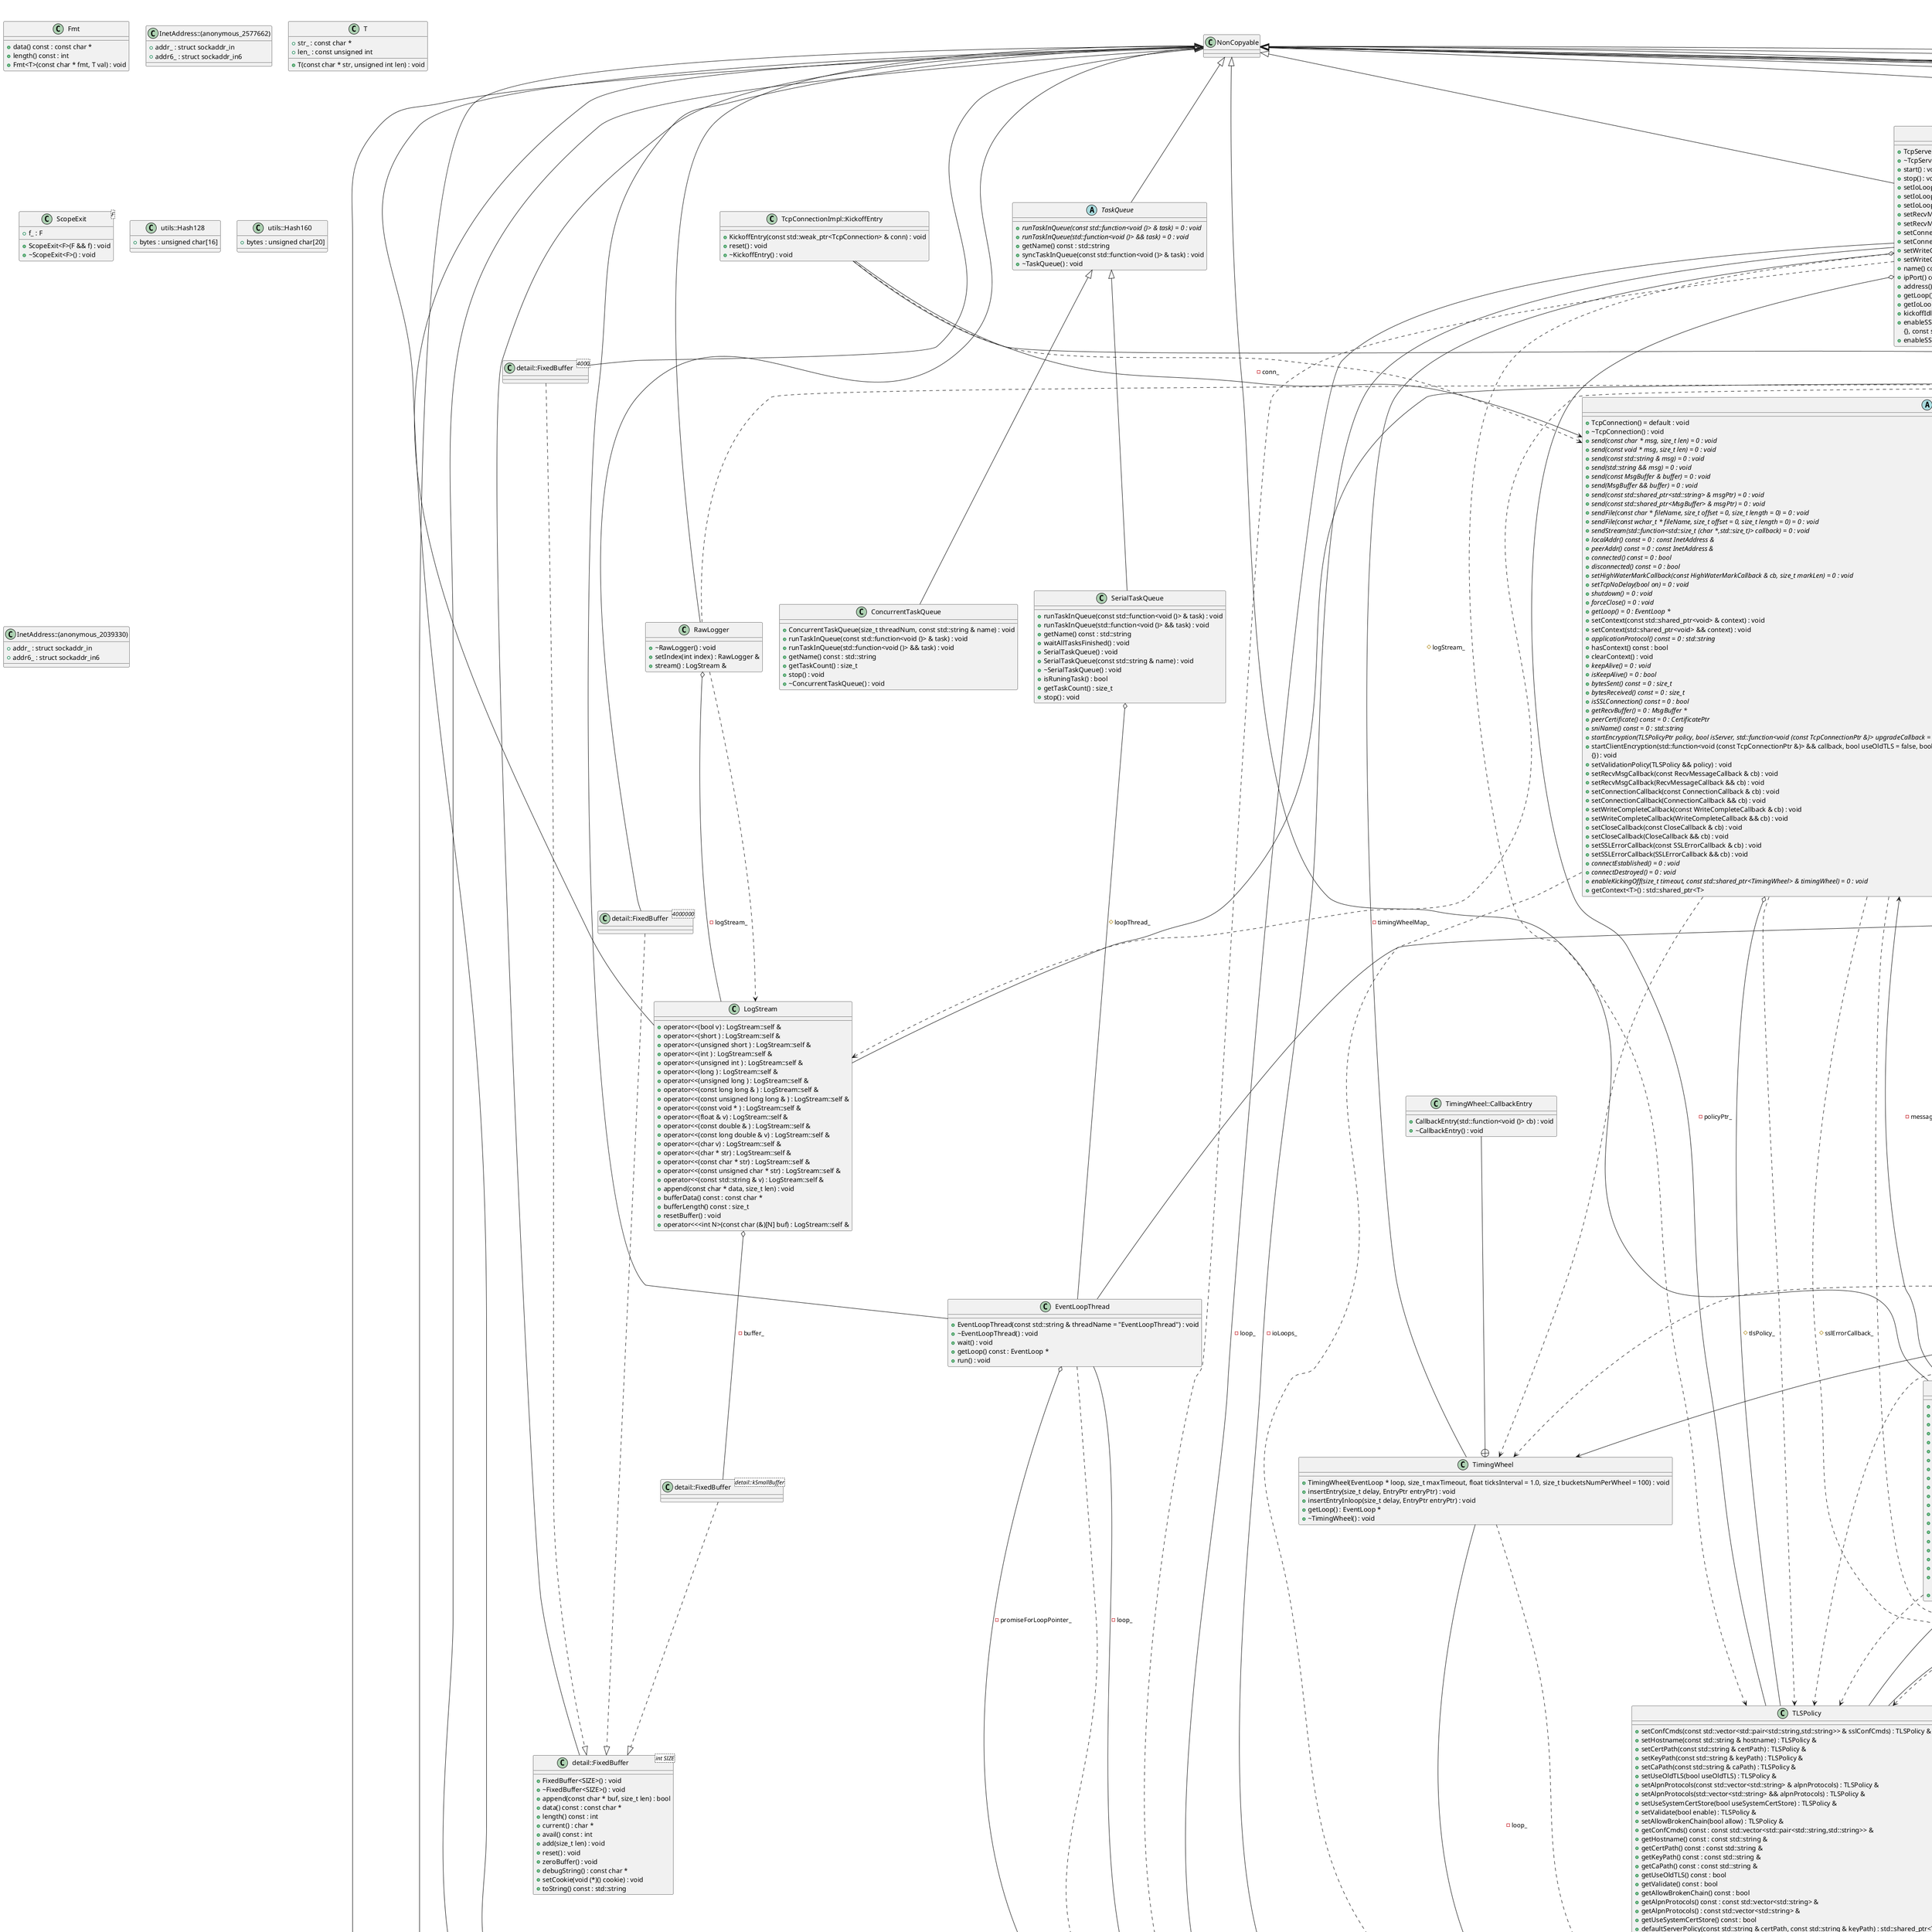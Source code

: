 @startuml
class "Date" as C_0002032009232244826154
class C_0002032009232244826154 {
+Date() : void
+Date(int64_t microSec) : void
+Date(unsigned int year, unsigned int month, unsigned int day, unsigned int hour = 0, unsigned int minute = 0, unsigned int second = 0, unsigned int microSecond = 0) : void
{static} +date() : const Date
{static} +now() : const Date
{static} +timezoneOffset() : int64_t
+after(double second) const : const Date
+roundSecond() const : const Date
+roundDay() const : const Date
+~Date() : void
+operator==(const Date & date) const : bool
+operator!=(const Date & date) const : bool
+operator<(const Date & date) const : bool
+operator>(const Date & date) const : bool
+operator>=(const Date & date) const : bool
+operator<=(const Date & date) const : bool
+microSecondsSinceEpoch() const : int64_t
+secondsSinceEpoch() const : int64_t
+tmStruct() const : struct tm
+toFormattedString(bool showMicroseconds) const : std::string
+toCustomedFormattedString(const std::string & fmtStr, bool showMicroseconds = false) const : std::string
+toFormattedStringLocal(bool showMicroseconds) const : std::string
+toCustomedFormattedStringLocal(const std::string & fmtStr, bool showMicroseconds = false) const : std::string
+toDbStringLocal() const : std::string
+toDbString() const : std::string
{static} +fromDbStringLocal(const std::string & datetime) : Date
{static} +fromDbString(const std::string & datetime) : Date
+toCustomedFormattedString(const std::string & fmtStr, char * str, size_t len) const : void
+isSameSecond(const Date & date) const : bool
+swap(Date & that) : void
}
class "InetAddress" as C_0001897340460211641725
class C_0001897340460211641725 {
+InetAddress(uint16_t port = 0, bool loopbackOnly = false, bool ipv6 = false) : void
+InetAddress(const std::string & ip, uint16_t port, bool ipv6 = false) : void
+InetAddress(const struct sockaddr_in & addr) : void
+InetAddress(const struct sockaddr_in6 & addr) : void
+family() const : sa_family_t
+toIp() const : std::string
+toIpPort() const : std::string
+toPort() const : uint16_t
+isIpV6() const : bool
+isIntranetIp() const : bool
+isLoopbackIp() const : bool
+getSockAddr() const : const struct sockaddr *
+setSockAddrInet6(const struct sockaddr_in6 & addr6) : void
+ipNetEndian() const : uint32_t
+ip6NetEndian() const : const uint32_t *
+portNetEndian() const : uint16_t
+setPortNetEndian(uint16_t port) : void
+isUnspecified() const : bool
}
class "InetAddress::()" as C_0000673025168912921705
class C_0000673025168912921705 {
+addr_ : struct sockaddr_in
+addr6_ : struct sockaddr_in6
}
class "NonCopyable" as C_0001159823987743494688
class C_0001159823987743494688 {
}
class "detail::FixedBuffer<int SIZE>" as C_0000111393647775817392
class C_0000111393647775817392 {
+FixedBuffer<SIZE>() : void
+~FixedBuffer<SIZE>() : void
+append(const char * buf, size_t len) : bool
+data() const : const char *
+length() const : int
+current() : char *
+avail() const : int
+add(size_t len) : void
+reset() : void
+zeroBuffer() : void
+debugString() : const char *
+setCookie(void (*)() cookie) : void
+toString() const : std::string
}
class "detail::FixedBuffer<detail::kSmallBuffer>" as C_0000510041652600390686
class C_0000510041652600390686 {
}
class "detail::FixedBuffer<4000>" as C_0001754247125147083756
class C_0001754247125147083756 {
}
class "detail::FixedBuffer<4000000>" as C_0001042478360162272930
class C_0001042478360162272930 {
}
class "LogStream" as C_0001930690020065325250
class C_0001930690020065325250 {
+operator<<(bool v) : LogStream::self &
+operator<<(short ) : LogStream::self &
+operator<<(unsigned short ) : LogStream::self &
+operator<<(int ) : LogStream::self &
+operator<<(unsigned int ) : LogStream::self &
+operator<<(long ) : LogStream::self &
+operator<<(unsigned long ) : LogStream::self &
+operator<<(const long long & ) : LogStream::self &
+operator<<(const unsigned long long & ) : LogStream::self &
+operator<<(const void * ) : LogStream::self &
+operator<<(float & v) : LogStream::self &
+operator<<(const double & ) : LogStream::self &
+operator<<(const long double & v) : LogStream::self &
+operator<<(char v) : LogStream::self &
+operator<<(char * str) : LogStream::self &
+operator<<(const char * str) : LogStream::self &
+operator<<(const unsigned char * str) : LogStream::self &
+operator<<(const std::string & v) : LogStream::self &
+append(const char * data, size_t len) : void
+bufferData() const : const char *
+bufferLength() const : size_t
+resetBuffer() : void
+operator<<<int N>(const char (&)[N] buf) : LogStream::self &
}
class "Fmt" as C_0002131890502232898697
class C_0002131890502232898697 {
+data() const : const char *
+length() const : int
+Fmt<T>(const char * fmt, T val) : void
}
class "Logger" as C_0002053752992472264214
class C_0002053752992472264214 {
+Logger(Logger::SourceFile file, int line) : void
+Logger(Logger::SourceFile file, int line, Logger::LogLevel level) : void
+Logger(Logger::SourceFile file, int line, bool isSysErr) : void
+Logger(Logger::SourceFile file, int line, Logger::LogLevel level, const char * func) : void
+Logger() : void
+Logger(Logger::LogLevel level) : void
+Logger(bool isSysErr) : void
+~Logger() : void
+setIndex(int index) : Logger &
+stream() : LogStream &
{static} +setOutputFunction(std::function<void (const char *,const uint64_t)> outputFunc, std::function<void ()> flushFunc, int index = -1) : void
{static} +setLogLevel(Logger::LogLevel level) : void
{static} +logLevel() : Logger::LogLevel
{static} +displayLocalTime() : bool
{static} +setDisplayLocalTime(bool showLocalTime) : void
}
enum "Logger::LogLevel" as C_0002131283840621188296
enum C_0002131283840621188296 {
kTrace
kDebug
kInfo
kWarn
kError
kFatal
kNumberOfLogLevels
}
class "Logger::SourceFile" as C_0000979080797342806546
class C_0000979080797342806546 {
+SourceFile(const char * filename = nullptr) : void
+SourceFile<int N>(const char (&)[N] arr) : void
+data_ : const char *
+size_ : int
}
class "RawLogger" as C_0000716430590791918928
class C_0000716430590791918928 {
+~RawLogger() : void
+setIndex(int index) : RawLogger &
+stream() : LogStream &
}
class "MpscQueue<T>" as C_0000912667184903365399
class C_0000912667184903365399 {
+MpscQueue<T>() : void
+~MpscQueue<T>() : void
+enqueue(T && input) : void
+enqueue(const T & input) : void
+dequeue(T & output) : bool
+empty() : bool
}
class "MpscQueue::BufferNode" as C_0000223701637084171141
class C_0000223701637084171141 {
+BufferNode() = default : void
+BufferNode(const T & data) : void
+BufferNode(T && data) : void
+dataPtr_ : T *
+next_ : std::atomic<BufferNode *>
}
class "MpscQueue<std::function<void()>>" as C_0002185746167032660910
class C_0002185746167032660910 {
}
class "EventLoop" as C_0001390130774830223499
class C_0001390130774830223499 {
+EventLoop() : void
+~EventLoop() : void
+loop() : void
+quit() : void
+assertInLoopThread() : void
+resetTimerQueue() : void
+resetAfterFork() : void
+isInLoopThread() const : bool
{static} +getEventLoopOfCurrentThread() : EventLoop *
+queueInLoop(const Func & f) : void
+queueInLoop(Func && f) : void
+runAt(const Date & time, const Func & cb) : TimerId
+runAt(const Date & time, Func && cb) : TimerId
+runAfter(double delay, const Func & cb) : TimerId
+runAfter(double delay, Func && cb) : TimerId
+runAfter(const std::chrono::duration<double> & delay, const Func & cb) : TimerId
+runAfter(const std::chrono::duration<double> & delay, Func && cb) : TimerId
+runEvery(double interval, const Func & cb) : TimerId
+runEvery(double interval, Func && cb) : TimerId
+runEvery(const std::chrono::duration<double> & interval, const Func & cb) : TimerId
+runEvery(const std::chrono::duration<double> & interval, Func && cb) : TimerId
+invalidateTimer(TimerId id) : void
+moveToCurrentThread() : void
+updateChannel(Channel * chl) : void
+removeChannel(Channel * chl) : void
+index() : size_t
+setIndex(size_t index) : void
+isRunning() : bool
+isCallingFunctions() : bool
+runOnQuit(Func && cb) : void
+runOnQuit(const Func & cb) : void
+runInLoop<Functor>(Functor && f) : void
}
class "EventLoopThread" as C_0001280612521485369958
class C_0001280612521485369958 {
+EventLoopThread(const std::string & threadName = "EventLoopThread") : void
+~EventLoopThread() : void
+wait() : void
+getLoop() const : EventLoop *
+run() : void
}
class "EventLoopThreadPool" as C_0002061035340998974559
class C_0002061035340998974559 {
+EventLoopThreadPool() : void
+EventLoopThreadPool(size_t threadNum, const std::string & name = "EventLoopThreadPool") : void
+start() : void
+wait() : void
+size() : size_t
+getNextLoop() : EventLoop *
+getLoop(size_t id) : EventLoop *
+getLoops() const : std::vector<EventLoop *>
}
class "InetAddress::(anonymous_2577662)" as C_0001189407896771082466
class C_0001189407896771082466 {
+addr_ : struct sockaddr_in
+addr6_ : struct sockaddr_in6
}
class "MsgBuffer" as C_0001289495020269537351
class C_0001289495020269537351 {
+MsgBuffer(size_t len = kBufferDefaultLength) : void
+peek() const : const char *
+beginWrite() const : const char *
+beginWrite() : char *
+peekInt8() const : uint8_t
+peekInt16() const : uint16_t
+peekInt32() const : uint32_t
+peekInt64() const : uint64_t
+read(size_t len) : std::string
+readInt8() : uint8_t
+readInt16() : uint16_t
+readInt32() : uint32_t
+readInt64() : uint64_t
+swap(MsgBuffer & buf) : void
+readableBytes() const : size_t
+writableBytes() const : size_t
+append(const MsgBuffer & buf) : void
+append(const char * buf, size_t len) : void
+append(const std::string & buf) : void
+appendInt8(const uint8_t b) : void
+appendInt16(const uint16_t s) : void
+appendInt32(const uint32_t i) : void
+appendInt64(const uint64_t l) : void
+addInFront(const char * buf, size_t len) : void
+addInFrontInt8(const uint8_t b) : void
+addInFrontInt16(const uint16_t s) : void
+addInFrontInt32(const uint32_t i) : void
+addInFrontInt64(const uint64_t l) : void
+retrieveAll() : void
+retrieve(size_t len) : void
+readFd(int fd, int * retErrno) : ssize_t
+retrieveUntil(const char * end) : void
+findCRLF() const : const char *
+ensureWritableBytes(size_t len) : void
+hasWritten(size_t len) : void
+unwrite(size_t offset) : void
+operator[](size_t offset) const : const char &
+operator[](size_t offset) : char &
+append<int N>(const char (&)[N] buf) : void
}
enum "SSLError" as C_0000434245188016003403
enum C_0000434245188016003403 {
kSSLHandshakeError
kSSLInvalidCertificate
kSSLProtocolError
}
abstract "Certificate" as C_0001660397537883119469
abstract C_0001660397537883119469 {
+~Certificate() = default : void
{abstract} +sha1Fingerprint() const = 0 : std::string
{abstract} +sha256Fingerprint() const = 0 : std::string
{abstract} +pem() const = 0 : std::string
}
class "TLSPolicy" as C_0002100370281243872283
class C_0002100370281243872283 {
+setConfCmds(const std::vector<std::pair<std::string,std::string>> & sslConfCmds) : TLSPolicy &
+setHostname(const std::string & hostname) : TLSPolicy &
+setCertPath(const std::string & certPath) : TLSPolicy &
+setKeyPath(const std::string & keyPath) : TLSPolicy &
+setCaPath(const std::string & caPath) : TLSPolicy &
+setUseOldTLS(bool useOldTLS) : TLSPolicy &
+setAlpnProtocols(const std::vector<std::string> & alpnProtocols) : TLSPolicy &
+setAlpnProtocols(std::vector<std::string> && alpnProtocols) : TLSPolicy &
+setUseSystemCertStore(bool useSystemCertStore) : TLSPolicy &
+setValidate(bool enable) : TLSPolicy &
+setAllowBrokenChain(bool allow) : TLSPolicy &
+getConfCmds() const : const std::vector<std::pair<std::string,std::string>> &
+getHostname() const : const std::string &
+getCertPath() const : const std::string &
+getKeyPath() const : const std::string &
+getCaPath() const : const std::string &
+getUseOldTLS() const : bool
+getValidate() const : bool
+getAllowBrokenChain() const : bool
+getAlpnProtocols() const : const std::vector<std::string> &
+getAlpnProtocols() : const std::vector<std::string> &
+getUseSystemCertStore() const : bool
{static} +defaultServerPolicy(const std::string & certPath, const std::string & keyPath) : std::shared_ptr<TLSPolicy>
{static} +defaultClientPolicy(const std::string & hostname = "") : std::shared_ptr<TLSPolicy>
}
abstract "TcpConnection" as C_0002230624932100089526
abstract C_0002230624932100089526 {
+TcpConnection() = default : void
+~TcpConnection() : void
{abstract} +send(const char * msg, size_t len) = 0 : void
{abstract} +send(const void * msg, size_t len) = 0 : void
{abstract} +send(const std::string & msg) = 0 : void
{abstract} +send(std::string && msg) = 0 : void
{abstract} +send(const MsgBuffer & buffer) = 0 : void
{abstract} +send(MsgBuffer && buffer) = 0 : void
{abstract} +send(const std::shared_ptr<std::string> & msgPtr) = 0 : void
{abstract} +send(const std::shared_ptr<MsgBuffer> & msgPtr) = 0 : void
{abstract} +sendFile(const char * fileName, size_t offset = 0, size_t length = 0) = 0 : void
{abstract} +sendFile(const wchar_t * fileName, size_t offset = 0, size_t length = 0) = 0 : void
{abstract} +sendStream(std::function<std::size_t (char *,std::size_t)> callback) = 0 : void
{abstract} +localAddr() const = 0 : const InetAddress &
{abstract} +peerAddr() const = 0 : const InetAddress &
{abstract} +connected() const = 0 : bool
{abstract} +disconnected() const = 0 : bool
{abstract} +setHighWaterMarkCallback(const HighWaterMarkCallback & cb, size_t markLen) = 0 : void
{abstract} +setTcpNoDelay(bool on) = 0 : void
{abstract} +shutdown() = 0 : void
{abstract} +forceClose() = 0 : void
{abstract} +getLoop() = 0 : EventLoop *
+setContext(const std::shared_ptr<void> & context) : void
+setContext(std::shared_ptr<void> && context) : void
{abstract} +applicationProtocol() const = 0 : std::string
+hasContext() const : bool
+clearContext() : void
{abstract} +keepAlive() = 0 : void
{abstract} +isKeepAlive() = 0 : bool
{abstract} +bytesSent() const = 0 : size_t
{abstract} +bytesReceived() const = 0 : size_t
{abstract} +isSSLConnection() const = 0 : bool
{abstract} +getRecvBuffer() = 0 : MsgBuffer *
{abstract} +peerCertificate() const = 0 : CertificatePtr
{abstract} +sniName() const = 0 : std::string
{abstract} +startEncryption(TLSPolicyPtr policy, bool isServer, std::function<void (const TcpConnectionPtr &)> upgradeCallback = nullptr) = 0 : void
+startClientEncryption(std::function<void (const TcpConnectionPtr &)> && callback, bool useOldTLS = false, bool validateCert = true, const std::string & hostname = "", const std::vector<std::pair<std::string,std::string>> & sslConfCmds = =
            {}) : void
+setValidationPolicy(TLSPolicy && policy) : void
+setRecvMsgCallback(const RecvMessageCallback & cb) : void
+setRecvMsgCallback(RecvMessageCallback && cb) : void
+setConnectionCallback(const ConnectionCallback & cb) : void
+setConnectionCallback(ConnectionCallback && cb) : void
+setWriteCompleteCallback(const WriteCompleteCallback & cb) : void
+setWriteCompleteCallback(WriteCompleteCallback && cb) : void
+setCloseCallback(const CloseCallback & cb) : void
+setCloseCallback(CloseCallback && cb) : void
+setSSLErrorCallback(const SSLErrorCallback & cb) : void
+setSSLErrorCallback(SSLErrorCallback && cb) : void
{abstract} +connectEstablished() = 0 : void
{abstract} +connectDestroyed() = 0 : void
{abstract} +enableKickingOff(size_t timeout, const std::shared_ptr<TimingWheel> & timingWheel) = 0 : void
+getContext<T>() : std::shared_ptr<T>
}
class "TimingWheel" as C_0000964465843177067305
class C_0000964465843177067305 {
+TimingWheel(EventLoop * loop, size_t maxTimeout, float ticksInterval = 1.0, size_t bucketsNumPerWheel = 100) : void
+insertEntry(size_t delay, EntryPtr entryPtr) : void
+insertEntryInloop(size_t delay, EntryPtr entryPtr) : void
+getLoop() : EventLoop *
+~TimingWheel() : void
}
class "TimingWheel::CallbackEntry" as C_0002013739811805694444
class C_0002013739811805694444 {
+CallbackEntry(std::function<void ()> cb) : void
+~CallbackEntry() : void
}
class "TcpServer" as C_0001423170502760786790
class C_0001423170502760786790 {
+TcpServer(EventLoop * loop, const InetAddress & address, std::string name, bool reUseAddr = true, bool reUsePort = true) : void
+~TcpServer() : void
+start() : void
+stop() : void
+setIoLoopNum(size_t num) : void
+setIoLoopThreadPool(const std::shared_ptr<EventLoopThreadPool> & pool) : void
+setIoLoops(const std::vector<EventLoop *> & ioLoops) : void
+setRecvMessageCallback(const RecvMessageCallback & cb) : void
+setRecvMessageCallback(RecvMessageCallback && cb) : void
+setConnectionCallback(const ConnectionCallback & cb) : void
+setConnectionCallback(ConnectionCallback && cb) : void
+setWriteCompleteCallback(const WriteCompleteCallback & cb) : void
+setWriteCompleteCallback(WriteCompleteCallback && cb) : void
+name() const : const std::string &
+ipPort() const : std::string
+address() const : const InetAddress &
+getLoop() const : EventLoop *
+getIoLoops() const : std::vector<EventLoop *>
+kickoffIdleConnections(size_t timeout) : void
+enableSSL(const std::string & certPath, const std::string & keyPath, bool useOldTLS = false, const std::vector<std::pair<std::string,std::string>> & sslConfCmds = =
            {}, const std::string & caPath = "") : void
+enableSSL(TLSPolicyPtr policy) : void
}
class "TcpServer::IgnoreSigPipe" as C_0001489562721151066050
class C_0001489562721151066050 {
+IgnoreSigPipe() : void
}
class "Socket" as C_0000971024972307079851
class C_0000971024972307079851 {
{static} +createNonblockingSocketOrDie(int family) : int
{static} +getSocketError(int sockfd) : int
{static} +connect(int sockfd, const InetAddress & addr) : int
{static} +isSelfConnect(int sockfd) : bool
+Socket(int sockfd) : void
+~Socket() : void
+bindAddress(const InetAddress & localaddr) : void
+listen() : void
+accept(InetAddress * peeraddr) : int
+closeWrite() : void
+read(char * buffer, uint64_t len) : int
+fd() : int
{static} +getLocalAddr(int sockfd) : struct sockaddr_in6
{static} +getPeerAddr(int sockfd) : struct sockaddr_in6
+setTcpNoDelay(bool on) : void
+setReuseAddr(bool on) : void
+setReusePort(bool on) : void
+setKeepAlive(bool on) : void
+getSocketError() : int
{static} +setNonBlockAndCloseOnExec(int sockfd) : void
}
class "Channel" as C_0000764690828649606524
class C_0000764690828649606524 {
+Channel(EventLoop * loop, int fd) : void
+setReadCallback(const Channel::EventCallback & cb) : void
+setReadCallback(Channel::EventCallback && cb) : void
+setWriteCallback(const Channel::EventCallback & cb) : void
+setWriteCallback(Channel::EventCallback && cb) : void
+setCloseCallback(const Channel::EventCallback & cb) : void
+setCloseCallback(Channel::EventCallback && cb) : void
+setErrorCallback(const Channel::EventCallback & cb) : void
+setErrorCallback(Channel::EventCallback && cb) : void
+setEventCallback(const Channel::EventCallback & cb) : void
+setEventCallback(Channel::EventCallback && cb) : void
+fd() const : int
+events() const : int
+revents() const : int
+isNoneEvent() const : bool
+disableAll() : void
+remove() : void
+ownerLoop() : EventLoop *
+enableReading() : void
+disableReading() : void
+enableWriting() : void
+disableWriting() : void
+isWriting() const : bool
+isReading() const : bool
+updateEvents(int events) : void
+tie(const std::shared_ptr<void> & obj) : void
{static} +kNoneEvent : const int
{static} +kReadEvent : const int
{static} +kWriteEvent : const int
}
class "Acceptor" as C_0000184886692180276257
class C_0000184886692180276257 {
+Acceptor(EventLoop * loop, const InetAddress & addr, bool reUseAddr = true, bool reUsePort = true) : void
+~Acceptor() : void
+addr() const : const InetAddress &
+setNewConnectionCallback(const NewConnectionCallback & cb) : void
+listen() : void
}
abstract "TLSProvider" as C_0000464040622375950341
abstract C_0000464040622375950341 {
+TLSProvider(TcpConnection * conn, TLSPolicyPtr policy, SSLContextPtr ctx) : void
+~TLSProvider() = default : void
{abstract} +recvData(MsgBuffer * buffer) = 0 : void
{abstract} +sendData(const char * ptr, size_t size) = 0 : ssize_t
{abstract} +close() = 0 : void
{abstract} +startEncryption() = 0 : void
+sendBufferedData() : bool
+getBufferedData() : MsgBuffer &
+appendToWriteBuffer(const char * ptr, size_t size) : void
+setWriteCallback(TLSProvider::WriteCallback cb) : void
+setErrorCallback(TLSProvider::ErrorCallback cb) : void
+setHandshakeCallback(TLSProvider::HandshakeCallback cb) : void
+setMessageCallback(TLSProvider::MessageCallback cb) : void
+setCloseCallback(TLSProvider::CloseCallback cb) : void
+getRecvBuffer() : MsgBuffer &
+peerCertificate() const : const CertificatePtr &
+applicationProtocol() const : const std::string &
+sniName() const : const std::string &
}
class "TcpConnectionImpl" as C_0000920759514274339356
class C_0000920759514274339356 {
+TcpConnectionImpl(EventLoop * loop, int socketfd, const InetAddress & localAddr, const InetAddress & peerAddr, TLSPolicyPtr policy = nullptr, SSLContextPtr ctx = nullptr) : void
+~TcpConnectionImpl() : void
+send(const char * msg, size_t len) : void
+send(const void * msg, size_t len) : void
+send(const std::string & msg) : void
+send(std::string && msg) : void
+send(const MsgBuffer & buffer) : void
+send(MsgBuffer && buffer) : void
+send(const std::shared_ptr<std::string> & msgPtr) : void
+send(const std::shared_ptr<MsgBuffer> & msgPtr) : void
+sendFile(const char * fileName, size_t offset = 0, size_t length = 0) : void
+sendFile(const wchar_t * fileName, size_t offset = 0, size_t length = 0) : void
+sendStream(std::function<std::size_t (char *,std::size_t)> callback) : void
+localAddr() const : const InetAddress &
+peerAddr() const : const InetAddress &
+connected() const : bool
+disconnected() const : bool
+setHighWaterMarkCallback(const HighWaterMarkCallback & cb, size_t markLen) : void
+keepAlive() : void
+isKeepAlive() : bool
+setTcpNoDelay(bool on) : void
+shutdown() : void
+forceClose() : void
+getLoop() : EventLoop *
+bytesSent() const : size_t
+bytesReceived() const : size_t
+isSSLConnection() const : bool
+connectEstablished() : void
+connectDestroyed() : void
+getRecvBuffer() : MsgBuffer *
+applicationProtocol() const : std::string
+peerCertificate() const : CertificatePtr
+sniName() const : std::string
+startEncryption(TLSPolicyPtr policy, bool isServer, std::function<void (const TcpConnectionPtr &)> upgradeCallback = nullptr) : void
+enableKickingOff(size_t timeout, const std::shared_ptr<TimingWheel> & timingWheel) : void
}
class "TcpConnectionImpl::KickoffEntry" as C_0002266895444343633259
class C_0002266895444343633259 {
+KickoffEntry(const std::weak_ptr<TcpConnection> & conn) : void
+reset() : void
+~KickoffEntry() : void
}
class "TcpConnectionImpl::BufferNode" as C_0001029063960859366412
class C_0001029063960859366412 {
+isFile() const : bool
+~BufferNode() : void
+sendFd_ : int
+offset_ : off_t
+fileBytesToSend_ : ssize_t
+streamCallback_ : std::function<std::size_t (char *,std::size_t)>
+nDataWritten_ : std::size_t
+msgBuffer_ : std::shared_ptr<MsgBuffer>
+closeConnection_ : bool
}
enum "TcpConnectionImpl::ConnStatus" as C_0001727349338344491225
enum C_0001727349338344491225 {
Disconnected
Connecting
Connected
Disconnecting
}
abstract "Poller" as C_0000300034150397884642
abstract C_0000300034150397884642 {
+Poller(EventLoop * loop) : void
+~Poller() : void
+assertInLoopThread() : void
{abstract} +poll(int timeoutMs, ChannelList * activeChannels) = 0 : void
{abstract} +updateChannel(Channel * channel) = 0 : void
{abstract} +removeChannel(Channel * channel) = 0 : void
+resetAfterFork() : void
{static} +newPoller(EventLoop * loop) : Poller *
}
class "TimerQueue" as C_0000607400095182694101
class C_0000607400095182694101 {
+TimerQueue(EventLoop * loop) : void
+~TimerQueue() : void
+addTimer(const TimerCallback & cb, const TimePoint & when, const TimeInterval & interval) : TimerId
+addTimer(TimerCallback && cb, const TimePoint & when, const TimeInterval & interval) : TimerId
+addTimerInLoop(const TimerPtr & timer) : void
+invalidateTimer(TimerId id) : void
+reset() : void
}
class "SSLContext" as C_0000626107303889580949
class C_0000626107303889580949 {
}
class "T" as C_0000394452884449343416
class C_0000394452884449343416 {
+T(const char * str, unsigned int len) : void
+str_ : const char *
+len_ : const unsigned int
}
class "Timer" as C_0002026475275429760163
class C_0002026475275429760163 {
+Timer(const TimerCallback & cb, const TimePoint & when, const TimeInterval & interval) : void
+Timer(TimerCallback && cb, const TimePoint & when, const TimeInterval & interval) : void
+~Timer() : void
+run() const : void
+restart(const TimePoint & now) : void
+operator<(const Timer & t) const : bool
+operator>(const Timer & t) const : bool
+when() const : const TimePoint &
+isRepeat() : bool
+id() : TimerId
}
class "TimerPtrComparer" as C_0000157340721173102239
class C_0000157340721173102239 {
+operator()(const TimerPtr & x, const TimerPtr & y) const : bool
}
class "ScopeExit<F>" as C_0000026148367911088234
class C_0000026148367911088234 {
+ScopeExit<F>(F && f) : void
+~ScopeExit<F>() : void
+f_ : F
}
abstract "TaskQueue" as C_0000684873245997977544
abstract C_0000684873245997977544 {
{abstract} +runTaskInQueue(const std::function<void ()> & task) = 0 : void
{abstract} +runTaskInQueue(std::function<void ()> && task) = 0 : void
+getName() const : std::string
+syncTaskInQueue(const std::function<void ()> & task) : void
+~TaskQueue() : void
}
class "ConcurrentTaskQueue" as C_0000295101274428145462
class C_0000295101274428145462 {
+ConcurrentTaskQueue(size_t threadNum, const std::string & name) : void
+runTaskInQueue(const std::function<void ()> & task) : void
+runTaskInQueue(std::function<void ()> && task) : void
+getName() const : std::string
+getTaskCount() : size_t
+stop() : void
+~ConcurrentTaskQueue() : void
}
class "AsyncFileLogger" as C_0000630185754256426097
class C_0000630185754256426097 {
+output(const char * msg, const uint64_t len) : void
+flush() : void
+startLogging() : void
+setFileSizeLimit(uint64_t limit) : void
+setFileName(const std::string & baseName, const std::string & extName = ".log", const std::string & path = "./") : void
+~AsyncFileLogger() : void
+AsyncFileLogger() : void
}
class "AsyncFileLogger::LoggerFile" as C_0001453238540802541239
class C_0001453238540802541239 {
+LoggerFile(const std::string & filePath, const std::string & fileBaseName, const std::string & fileExtName) : void
+~LoggerFile() : void
+writeLog(const StringPtr buf) : void
+getLength() : uint64_t
+operator bool() const : bool
+flush() : void
}
class "utils::Hash128" as C_0001166594284895168875
class C_0001166594284895168875 {
+bytes : unsigned char[16]
}
class "utils::Hash160" as C_0001016092423778930091
class C_0001016092423778930091 {
+bytes : unsigned char[20]
}
class "utils::Hash256" as C_0000080756732781028581
class C_0000080756732781028581 {
+bytes : unsigned char[32]
}
class "utils::RngState" as C_0000195316585713148470
class C_0000195316585713148470 {
+secret : utils::Hash256
+prev : utils::Hash256
+time : int64_t
+counter : uint64_t
}
class "SerialTaskQueue" as C_0000634031134969193198
class C_0000634031134969193198 {
+runTaskInQueue(const std::function<void ()> & task) : void
+runTaskInQueue(std::function<void ()> && task) : void
+getName() const : std::string
+waitAllTasksFinished() : void
+SerialTaskQueue() : void
+SerialTaskQueue(const std::string & name) : void
+~SerialTaskQueue() : void
+isRuningTask() : bool
+getTaskCount() : size_t
+stop() : void
}
class "InetAddress::(anonymous_2039330)" as C_0000089957972753266749
class C_0000089957972753266749 {
+addr_ : struct sockaddr_in
+addr6_ : struct sockaddr_in6
}
class "TcpClient" as C_0001156367011091191681
class C_0001156367011091191681 {
+TcpClient(EventLoop * loop, const InetAddress & serverAddr, const std::string & nameArg) : void
+~TcpClient() : void
+connect() : void
+disconnect() : void
+stop() : void
+connection() const : TcpConnectionPtr
+getLoop() const : EventLoop *
+retry() const : bool
+enableRetry() : void
+name() const : const std::string &
+setConnectionCallback(const ConnectionCallback & cb) : void
+setConnectionCallback(ConnectionCallback && cb) : void
+setConnectionErrorCallback(const ConnectionErrorCallback & cb) : void
+setMessageCallback(const RecvMessageCallback & cb) : void
+setMessageCallback(RecvMessageCallback && cb) : void
+setWriteCompleteCallback(const WriteCompleteCallback & cb) : void
+setWriteCompleteCallback(WriteCompleteCallback && cb) : void
+setSSLErrorCallback(const SSLErrorCallback & cb) : void
+setSSLErrorCallback(SSLErrorCallback && cb) : void
+enableSSL(bool useOldTLS = false, bool validateCert = true, std::string hostname = "", const std::vector<std::pair<std::string,std::string>> & sslConfCmds = =
            {}, const std::string & certPath = "", const std::string & keyPath = "", const std::string & caPath = "") : void
+enableSSL(TLSPolicyPtr policy) : void
}
class "TcpClient::IgnoreSigPipe" as C_0001278908569830571044
class C_0001278908569830571044 {
+IgnoreSigPipe() : void
}
class "Connector" as C_0001706043459252151324
class C_0001706043459252151324 {
+Connector(EventLoop * loop, const InetAddress & addr, bool retry = true) : void
+Connector(EventLoop * loop, InetAddress && addr, bool retry = true) : void
+~Connector() : void
+setNewConnectionCallback(const Connector::NewConnectionCallback & cb) : void
+setNewConnectionCallback(Connector::NewConnectionCallback && cb) : void
+setErrorCallback(const Connector::ConnectionErrorCallback & cb) : void
+setErrorCallback(Connector::ConnectionErrorCallback && cb) : void
+serverAddress() const : const InetAddress &
+start() : void
+restart() : void
+stop() : void
}
enum "Connector::Status" as C_0000000982196670174162
enum C_0000000982196670174162 {
Disconnected
Connecting
Connected
}
C_0001897340460211641725 o-- C_0000673025168912921705
C_0001159823987743494688 <|-- C_0000111393647775817392
C_0000510041652600390686 ..|> C_0000111393647775817392
C_0001754247125147083756 ..|> C_0000111393647775817392
C_0001159823987743494688 <|-- C_0001754247125147083756
C_0001042478360162272930 ..|> C_0000111393647775817392
C_0001159823987743494688 <|-- C_0001042478360162272930
C_0001930690020065325250 o-- C_0000510041652600390686 : -buffer_
C_0001159823987743494688 <|-- C_0001930690020065325250
C_0002053752992472264214 ..> C_0001930690020065325250
C_0002053752992472264214 o-- C_0001930690020065325250 : #logStream_
C_0002053752992472264214 o-- C_0002032009232244826154 : #date_
C_0002053752992472264214 <.. C_0000716430590791918928 : +<<friend>>
C_0001159823987743494688 <|-- C_0002053752992472264214
C_0002131283840621188296 --+ C_0002053752992472264214
C_0000979080797342806546 --+ C_0002053752992472264214
C_0000716430590791918928 ..> C_0001930690020065325250
C_0000716430590791918928 o-- C_0001930690020065325250 : -logStream_
C_0001159823987743494688 <|-- C_0000716430590791918928
C_0001159823987743494688 <|-- C_0000912667184903365399
C_0000223701637084171141 --+ C_0000912667184903365399
C_0002185746167032660910 ..|> C_0000912667184903365399
C_0001390130774830223499 ..> C_0002032009232244826154
C_0001390130774830223499 ..> C_0000764690828649606524
C_0001390130774830223499 o-- C_0000300034150397884642 : -poller_
C_0001390130774830223499 --> C_0000764690828649606524 : -activeChannels_
C_0001390130774830223499 --> C_0000764690828649606524 : -currentActiveChannel_
C_0001390130774830223499 o-- C_0002185746167032660910 : -funcs_
C_0001390130774830223499 o-- C_0000607400095182694101 : -timerQueue_
C_0001390130774830223499 o-- C_0002185746167032660910 : -funcsOnQuit_
C_0001390130774830223499 o-- C_0000764690828649606524 : -wakeupChannelPtr_
C_0001390130774830223499 --> C_0001390130774830223499 : -threadLocalLoopPtr_
C_0001159823987743494688 <|-- C_0001390130774830223499
C_0001280612521485369958 ..> C_0001390130774830223499
C_0001280612521485369958 --> C_0001390130774830223499 : -loop_
C_0001280612521485369958 o-- C_0001390130774830223499 : -promiseForLoopPointer_
C_0001159823987743494688 <|-- C_0001280612521485369958
C_0002061035340998974559 ..> C_0001390130774830223499
C_0002061035340998974559 o-- C_0001280612521485369958 : -loopThreadVector_
C_0001159823987743494688 <|-- C_0002061035340998974559
C_0002230624932100089526 ..> C_0001289495020269537351
C_0002230624932100089526 ..> C_0001897340460211641725
C_0002230624932100089526 ..> C_0001390130774830223499
C_0002230624932100089526 ..> C_0001660397537883119469
C_0002230624932100089526 ..> C_0002100370281243872283
C_0002230624932100089526 ..> C_0000434245188016003403
C_0002230624932100089526 ..> C_0000964465843177067305
C_0002230624932100089526 --> C_0002230624932100089526 : #recvMsgCallback_
C_0002230624932100089526 --> C_0001289495020269537351 : #recvMsgCallback_
C_0002230624932100089526 --> C_0002230624932100089526 : #connectionCallback_
C_0002230624932100089526 --> C_0002230624932100089526 : #closeCallback_
C_0002230624932100089526 --> C_0002230624932100089526 : #writeCompleteCallback_
C_0002230624932100089526 --> C_0002230624932100089526 : #highWaterMarkCallback_
C_0002230624932100089526 ..> C_0000434245188016003403 : #sslErrorCallback_
C_0002230624932100089526 o-- C_0002100370281243872283 : #tlsPolicy_
C_0002230624932100089526 <.. C_0001156367011091191681 : +<<friend>>
C_0002230624932100089526 <.. C_0000920759514274339356 : +<<friend>>
C_0002230624932100089526 <.. C_0001423170502760786790 : +<<friend>>
C_0000964465843177067305 ..> C_0001390130774830223499
C_0000964465843177067305 --> C_0001390130774830223499 : -loop_
C_0002013739811805694444 --+ C_0000964465843177067305
C_0001423170502760786790 ..> C_0001390130774830223499
C_0001423170502760786790 ..> C_0001897340460211641725
C_0001423170502760786790 ..> C_0002061035340998974559
C_0001423170502760786790 ..> C_0002230624932100089526
C_0001423170502760786790 ..> C_0001289495020269537351
C_0001423170502760786790 ..> C_0002100370281243872283
C_0001423170502760786790 --> C_0001390130774830223499 : -loop_
C_0001423170502760786790 o-- C_0000184886692180276257 : -acceptorPtr_
C_0001423170502760786790 o-- C_0002230624932100089526 : -connSet_
C_0001423170502760786790 --> C_0002230624932100089526 : -recvMessageCallback_
C_0001423170502760786790 --> C_0001289495020269537351 : -recvMessageCallback_
C_0001423170502760786790 --> C_0002230624932100089526 : -connectionCallback_
C_0001423170502760786790 --> C_0002230624932100089526 : -writeCompleteCallback_
C_0001423170502760786790 o-- C_0000964465843177067305 : -timingWheelMap_
C_0001423170502760786790 --> C_0002061035340998974559 : -loopPoolPtr_
C_0001423170502760786790 --> C_0001390130774830223499 : -ioLoops_
C_0001423170502760786790 o-- C_0002100370281243872283 : -policyPtr_
C_0001423170502760786790 o-- C_0000626107303889580949 : -sslContextPtr_
C_0001159823987743494688 <|-- C_0001423170502760786790
C_0001489562721151066050 --+ C_0001423170502760786790
C_0000971024972307079851 ..> C_0001897340460211641725
C_0001159823987743494688 <|-- C_0000971024972307079851
C_0000764690828649606524 ..> C_0001390130774830223499
C_0000764690828649606524 --> C_0001390130774830223499 : -loop_
C_0000764690828649606524 <.. C_0001390130774830223499 : +<<friend>>
C_0001159823987743494688 <|-- C_0000764690828649606524
C_0000184886692180276257 ..> C_0001390130774830223499
C_0000184886692180276257 ..> C_0001897340460211641725
C_0000184886692180276257 o-- C_0000971024972307079851 : #sock_
C_0000184886692180276257 o-- C_0001897340460211641725 : #addr_
C_0000184886692180276257 --> C_0001390130774830223499 : #loop_
C_0000184886692180276257 --> C_0001897340460211641725 : #newConnectionCallback_
C_0000184886692180276257 o-- C_0000764690828649606524 : #acceptChannel_
C_0001159823987743494688 <|-- C_0000184886692180276257
C_0000464040622375950341 ..> C_0002230624932100089526
C_0000464040622375950341 ..> C_0002100370281243872283
C_0000464040622375950341 ..> C_0000626107303889580949
C_0000464040622375950341 ..> C_0001289495020269537351
C_0000464040622375950341 ..> C_0001660397537883119469
C_0000464040622375950341 --> C_0002230624932100089526 : #conn_
C_0000464040622375950341 o-- C_0002100370281243872283 : #policyPtr_
C_0000464040622375950341 o-- C_0000626107303889580949 : #contextPtr_
C_0000464040622375950341 o-- C_0001289495020269537351 : #recvBuffer_
C_0000464040622375950341 --> C_0001390130774830223499 : #loop_
C_0000464040622375950341 o-- C_0001660397537883119469 : #peerCertificate_
C_0000464040622375950341 o-- C_0001289495020269537351 : #writeBuffer_
C_0000920759514274339356 ..> C_0001390130774830223499
C_0000920759514274339356 ..> C_0001897340460211641725
C_0000920759514274339356 ..> C_0002100370281243872283
C_0000920759514274339356 ..> C_0000626107303889580949
C_0000920759514274339356 ..> C_0001289495020269537351
C_0000920759514274339356 ..> C_0002230624932100089526
C_0000920759514274339356 ..> C_0001660397537883119469
C_0000920759514274339356 ..> C_0000964465843177067305
C_0000920759514274339356 ..> C_0000434245188016003403
C_0000920759514274339356 --> C_0000964465843177067305 : -timingWheelWeakPtr_
C_0000920759514274339356 o-- C_0002032009232244826154 : -lastTimingWheelUpdateTime_
C_0000920759514274339356 --> C_0001390130774830223499 : #loop_
C_0000920759514274339356 o-- C_0000764690828649606524 : #ioChannelPtr_
C_0000920759514274339356 o-- C_0000971024972307079851 : #socketPtr_
C_0000920759514274339356 o-- C_0001289495020269537351 : #readBuffer_
C_0000920759514274339356 o-- C_0001897340460211641725 : #localAddr_
C_0000920759514274339356 o-- C_0001897340460211641725 : #peerAddr_
C_0000920759514274339356 o-- C_0000464040622375950341 : #tlsProviderPtr_
C_0000920759514274339356 --> C_0002230624932100089526 : #upgradeCallback_
C_0000920759514274339356 <.. C_0001156367011091191681 : +<<friend>>
C_0000920759514274339356 <.. C_0001423170502760786790 : +<<friend>>
C_0002230624932100089526 <|-- C_0000920759514274339356
C_0001159823987743494688 <|-- C_0000920759514274339356
C_0002266895444343633259 --+ C_0000920759514274339356
C_0002266895444343633259 ..> C_0002230624932100089526
C_0002266895444343633259 --> C_0002230624932100089526 : -conn_
C_0001029063960859366412 --+ C_0000920759514274339356
C_0001029063960859366412 --> C_0001289495020269537351 : +msgBuffer_
C_0001727349338344491225 --+ C_0000920759514274339356
C_0000300034150397884642 ..> C_0001390130774830223499
C_0000300034150397884642 ..> C_0000764690828649606524
C_0000300034150397884642 --> C_0001390130774830223499 : -ownerLoop_
C_0001159823987743494688 <|-- C_0000300034150397884642
C_0000607400095182694101 ..> C_0001390130774830223499
C_0000607400095182694101 ..> C_0002026475275429760163
C_0000607400095182694101 --> C_0001390130774830223499 : #loop_
C_0000607400095182694101 --> C_0000764690828649606524 : #timerfdChannelPtr_
C_0000607400095182694101 o-- C_0002026475275429760163 : #timers_
C_0000607400095182694101 o-- C_0000157340721173102239 : #timers_
C_0001159823987743494688 <|-- C_0000607400095182694101
C_0001159823987743494688 <|-- C_0002026475275429760163
C_0000157340721173102239 ..> C_0002026475275429760163
C_0001159823987743494688 <|-- C_0000684873245997977544
C_0000684873245997977544 <|-- C_0000295101274428145462
C_0001159823987743494688 <|-- C_0000630185754256426097
C_0001453238540802541239 --+ C_0000630185754256426097
C_0001453238540802541239 o-- C_0002032009232244826154 : #creationDate_
C_0001159823987743494688 <|-- C_0001453238540802541239
C_0000195316585713148470 o-- C_0000080756732781028581 : +secret
C_0000195316585713148470 o-- C_0000080756732781028581 : +prev
C_0000634031134969193198 o-- C_0001280612521485369958 : #loopThread_
C_0000684873245997977544 <|-- C_0000634031134969193198
C_0001156367011091191681 ..> C_0001390130774830223499
C_0001156367011091191681 ..> C_0001897340460211641725
C_0001156367011091191681 ..> C_0002230624932100089526
C_0001156367011091191681 ..> C_0001289495020269537351
C_0001156367011091191681 ..> C_0000434245188016003403
C_0001156367011091191681 ..> C_0002100370281243872283
C_0001156367011091191681 --> C_0001390130774830223499 : -loop_
C_0001156367011091191681 o-- C_0001706043459252151324 : -connector_
C_0001156367011091191681 --> C_0002230624932100089526 : -connectionCallback_
C_0001156367011091191681 --> C_0002230624932100089526 : -messageCallback_
C_0001156367011091191681 --> C_0001289495020269537351 : -messageCallback_
C_0001156367011091191681 --> C_0002230624932100089526 : -writeCompleteCallback_
C_0001156367011091191681 ..> C_0000434245188016003403 : -sslErrorCallback_
C_0001156367011091191681 o-- C_0002230624932100089526 : -connection_
C_0001156367011091191681 o-- C_0002100370281243872283 : -tlsPolicyPtr_
C_0001156367011091191681 o-- C_0000626107303889580949 : -sslContextPtr_
C_0001159823987743494688 <|-- C_0001156367011091191681
C_0001278908569830571044 --+ C_0001156367011091191681
C_0001706043459252151324 ..> C_0001390130774830223499
C_0001706043459252151324 ..> C_0001897340460211641725
C_0001706043459252151324 --> C_0000764690828649606524 : -channelPtr_
C_0001706043459252151324 --> C_0001390130774830223499 : -loop_
C_0001706043459252151324 o-- C_0001897340460211641725 : -serverAddr_
C_0001159823987743494688 <|-- C_0001706043459252151324
C_0000000982196670174162 --+ C_0001706043459252151324

'Generated with clang-uml, version 0.3.4-2-gc91fe43
'LLVM version Ubuntu clang version 15.0.6
@enduml
